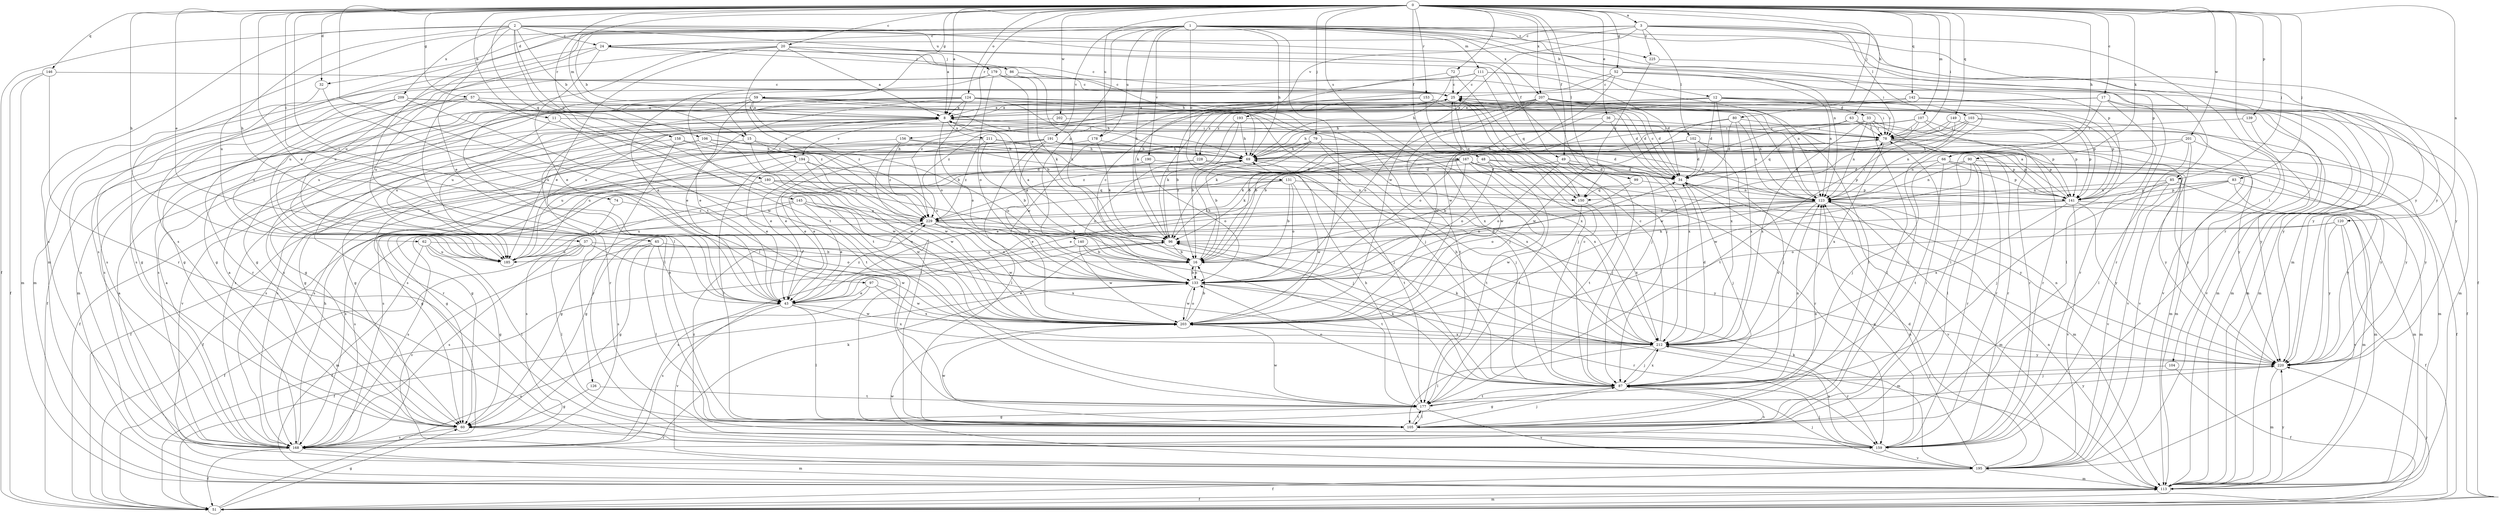strict digraph  {
0;
1;
2;
3;
8;
11;
12;
15;
16;
17;
20;
24;
25;
32;
33;
34;
36;
37;
43;
48;
49;
51;
52;
57;
59;
60;
62;
63;
65;
66;
69;
72;
74;
78;
79;
80;
83;
85;
86;
87;
90;
96;
97;
99;
102;
103;
104;
105;
106;
107;
111;
113;
120;
123;
124;
126;
131;
133;
139;
140;
141;
142;
145;
146;
149;
150;
153;
156;
158;
159;
167;
168;
177;
178;
179;
180;
185;
190;
191;
193;
194;
195;
201;
202;
203;
207;
209;
211;
212;
220;
225;
228;
229;
0 -> 3  [label=a];
0 -> 8  [label=a];
0 -> 11  [label=b];
0 -> 17  [label=c];
0 -> 20  [label=c];
0 -> 32  [label=d];
0 -> 36  [label=e];
0 -> 37  [label=e];
0 -> 43  [label=e];
0 -> 48  [label=f];
0 -> 49  [label=f];
0 -> 52  [label=g];
0 -> 57  [label=g];
0 -> 59  [label=g];
0 -> 62  [label=h];
0 -> 63  [label=h];
0 -> 65  [label=h];
0 -> 66  [label=h];
0 -> 72  [label=i];
0 -> 74  [label=i];
0 -> 78  [label=i];
0 -> 79  [label=j];
0 -> 80  [label=j];
0 -> 83  [label=j];
0 -> 85  [label=j];
0 -> 90  [label=k];
0 -> 97  [label=l];
0 -> 99  [label=l];
0 -> 106  [label=m];
0 -> 107  [label=m];
0 -> 120  [label=n];
0 -> 124  [label=o];
0 -> 139  [label=p];
0 -> 142  [label=q];
0 -> 145  [label=q];
0 -> 146  [label=q];
0 -> 149  [label=q];
0 -> 153  [label=r];
0 -> 156  [label=r];
0 -> 158  [label=r];
0 -> 159  [label=r];
0 -> 167  [label=s];
0 -> 177  [label=t];
0 -> 178  [label=u];
0 -> 201  [label=w];
0 -> 202  [label=w];
0 -> 207  [label=x];
1 -> 12  [label=b];
1 -> 15  [label=b];
1 -> 24  [label=c];
1 -> 32  [label=d];
1 -> 69  [label=h];
1 -> 96  [label=k];
1 -> 111  [label=m];
1 -> 113  [label=m];
1 -> 123  [label=n];
1 -> 126  [label=o];
1 -> 131  [label=o];
1 -> 140  [label=p];
1 -> 141  [label=p];
1 -> 168  [label=s];
1 -> 178  [label=u];
1 -> 190  [label=v];
1 -> 191  [label=v];
1 -> 203  [label=w];
1 -> 207  [label=x];
1 -> 220  [label=y];
1 -> 225  [label=z];
2 -> 8  [label=a];
2 -> 15  [label=b];
2 -> 24  [label=c];
2 -> 43  [label=e];
2 -> 49  [label=f];
2 -> 51  [label=f];
2 -> 113  [label=m];
2 -> 177  [label=t];
2 -> 179  [label=u];
2 -> 180  [label=u];
2 -> 185  [label=u];
2 -> 209  [label=x];
2 -> 220  [label=y];
3 -> 24  [label=c];
3 -> 85  [label=j];
3 -> 102  [label=l];
3 -> 103  [label=l];
3 -> 104  [label=l];
3 -> 141  [label=p];
3 -> 168  [label=s];
3 -> 185  [label=u];
3 -> 193  [label=v];
3 -> 203  [label=w];
3 -> 225  [label=z];
8 -> 78  [label=i];
8 -> 105  [label=l];
8 -> 133  [label=o];
8 -> 159  [label=r];
8 -> 194  [label=v];
8 -> 211  [label=x];
11 -> 78  [label=i];
11 -> 177  [label=t];
11 -> 185  [label=u];
12 -> 33  [label=d];
12 -> 34  [label=d];
12 -> 60  [label=g];
12 -> 105  [label=l];
12 -> 113  [label=m];
12 -> 141  [label=p];
12 -> 185  [label=u];
12 -> 212  [label=x];
12 -> 228  [label=z];
15 -> 60  [label=g];
15 -> 194  [label=v];
15 -> 203  [label=w];
15 -> 212  [label=x];
16 -> 8  [label=a];
16 -> 25  [label=c];
16 -> 69  [label=h];
16 -> 123  [label=n];
16 -> 133  [label=o];
17 -> 8  [label=a];
17 -> 105  [label=l];
17 -> 113  [label=m];
17 -> 159  [label=r];
17 -> 220  [label=y];
17 -> 228  [label=z];
17 -> 229  [label=z];
20 -> 8  [label=a];
20 -> 43  [label=e];
20 -> 78  [label=i];
20 -> 86  [label=j];
20 -> 105  [label=l];
20 -> 185  [label=u];
20 -> 212  [label=x];
20 -> 229  [label=z];
24 -> 25  [label=c];
24 -> 43  [label=e];
24 -> 69  [label=h];
24 -> 86  [label=j];
24 -> 168  [label=s];
24 -> 185  [label=u];
25 -> 8  [label=a];
25 -> 123  [label=n];
25 -> 150  [label=q];
25 -> 203  [label=w];
32 -> 105  [label=l];
32 -> 168  [label=s];
33 -> 78  [label=i];
33 -> 105  [label=l];
33 -> 123  [label=n];
33 -> 133  [label=o];
33 -> 141  [label=p];
33 -> 159  [label=r];
33 -> 212  [label=x];
34 -> 25  [label=c];
34 -> 87  [label=j];
34 -> 113  [label=m];
34 -> 123  [label=n];
36 -> 78  [label=i];
36 -> 168  [label=s];
36 -> 203  [label=w];
36 -> 212  [label=x];
37 -> 51  [label=f];
37 -> 105  [label=l];
37 -> 133  [label=o];
37 -> 168  [label=s];
37 -> 185  [label=u];
37 -> 203  [label=w];
43 -> 105  [label=l];
43 -> 168  [label=s];
43 -> 195  [label=v];
43 -> 203  [label=w];
43 -> 212  [label=x];
43 -> 229  [label=z];
48 -> 34  [label=d];
48 -> 43  [label=e];
48 -> 133  [label=o];
48 -> 177  [label=t];
48 -> 220  [label=y];
49 -> 34  [label=d];
49 -> 51  [label=f];
49 -> 87  [label=j];
49 -> 133  [label=o];
49 -> 177  [label=t];
49 -> 220  [label=y];
51 -> 60  [label=g];
51 -> 113  [label=m];
51 -> 133  [label=o];
51 -> 220  [label=y];
52 -> 25  [label=c];
52 -> 96  [label=k];
52 -> 123  [label=n];
52 -> 159  [label=r];
52 -> 203  [label=w];
52 -> 220  [label=y];
57 -> 8  [label=a];
57 -> 16  [label=b];
57 -> 60  [label=g];
57 -> 105  [label=l];
57 -> 168  [label=s];
57 -> 229  [label=z];
59 -> 8  [label=a];
59 -> 34  [label=d];
59 -> 43  [label=e];
59 -> 51  [label=f];
59 -> 69  [label=h];
59 -> 87  [label=j];
59 -> 168  [label=s];
59 -> 185  [label=u];
59 -> 212  [label=x];
59 -> 229  [label=z];
60 -> 8  [label=a];
60 -> 159  [label=r];
60 -> 168  [label=s];
62 -> 60  [label=g];
62 -> 105  [label=l];
62 -> 113  [label=m];
62 -> 185  [label=u];
62 -> 212  [label=x];
63 -> 69  [label=h];
63 -> 78  [label=i];
63 -> 150  [label=q];
63 -> 195  [label=v];
65 -> 16  [label=b];
65 -> 43  [label=e];
65 -> 60  [label=g];
65 -> 105  [label=l];
65 -> 195  [label=v];
66 -> 34  [label=d];
66 -> 51  [label=f];
66 -> 87  [label=j];
66 -> 141  [label=p];
66 -> 177  [label=t];
66 -> 220  [label=y];
69 -> 34  [label=d];
69 -> 78  [label=i];
69 -> 133  [label=o];
72 -> 25  [label=c];
72 -> 69  [label=h];
72 -> 87  [label=j];
72 -> 229  [label=z];
74 -> 185  [label=u];
74 -> 229  [label=z];
78 -> 69  [label=h];
78 -> 96  [label=k];
78 -> 113  [label=m];
78 -> 141  [label=p];
78 -> 195  [label=v];
78 -> 212  [label=x];
78 -> 220  [label=y];
79 -> 16  [label=b];
79 -> 43  [label=e];
79 -> 69  [label=h];
79 -> 87  [label=j];
79 -> 159  [label=r];
79 -> 212  [label=x];
79 -> 229  [label=z];
80 -> 34  [label=d];
80 -> 78  [label=i];
80 -> 96  [label=k];
80 -> 123  [label=n];
80 -> 203  [label=w];
80 -> 212  [label=x];
83 -> 43  [label=e];
83 -> 113  [label=m];
83 -> 123  [label=n];
83 -> 141  [label=p];
83 -> 220  [label=y];
85 -> 87  [label=j];
85 -> 113  [label=m];
85 -> 123  [label=n];
85 -> 141  [label=p];
85 -> 195  [label=v];
86 -> 25  [label=c];
86 -> 96  [label=k];
86 -> 168  [label=s];
87 -> 25  [label=c];
87 -> 60  [label=g];
87 -> 96  [label=k];
87 -> 123  [label=n];
87 -> 133  [label=o];
87 -> 168  [label=s];
87 -> 177  [label=t];
87 -> 212  [label=x];
90 -> 34  [label=d];
90 -> 105  [label=l];
90 -> 123  [label=n];
90 -> 159  [label=r];
90 -> 203  [label=w];
90 -> 220  [label=y];
96 -> 8  [label=a];
96 -> 16  [label=b];
96 -> 25  [label=c];
96 -> 168  [label=s];
96 -> 185  [label=u];
97 -> 43  [label=e];
97 -> 51  [label=f];
97 -> 203  [label=w];
97 -> 212  [label=x];
99 -> 43  [label=e];
99 -> 113  [label=m];
99 -> 150  [label=q];
102 -> 34  [label=d];
102 -> 69  [label=h];
102 -> 87  [label=j];
102 -> 141  [label=p];
102 -> 185  [label=u];
103 -> 16  [label=b];
103 -> 78  [label=i];
103 -> 141  [label=p];
103 -> 177  [label=t];
103 -> 220  [label=y];
104 -> 51  [label=f];
104 -> 87  [label=j];
105 -> 78  [label=i];
105 -> 87  [label=j];
105 -> 123  [label=n];
105 -> 177  [label=t];
105 -> 203  [label=w];
106 -> 60  [label=g];
106 -> 69  [label=h];
106 -> 113  [label=m];
106 -> 159  [label=r];
106 -> 203  [label=w];
107 -> 16  [label=b];
107 -> 60  [label=g];
107 -> 78  [label=i];
107 -> 141  [label=p];
107 -> 159  [label=r];
107 -> 203  [label=w];
111 -> 25  [label=c];
111 -> 34  [label=d];
111 -> 43  [label=e];
111 -> 123  [label=n];
111 -> 150  [label=q];
111 -> 185  [label=u];
113 -> 51  [label=f];
113 -> 123  [label=n];
113 -> 220  [label=y];
120 -> 51  [label=f];
120 -> 96  [label=k];
120 -> 133  [label=o];
120 -> 195  [label=v];
120 -> 220  [label=y];
123 -> 25  [label=c];
123 -> 60  [label=g];
123 -> 78  [label=i];
123 -> 113  [label=m];
123 -> 133  [label=o];
123 -> 168  [label=s];
123 -> 195  [label=v];
123 -> 212  [label=x];
123 -> 229  [label=z];
124 -> 8  [label=a];
124 -> 43  [label=e];
124 -> 69  [label=h];
124 -> 78  [label=i];
124 -> 87  [label=j];
124 -> 113  [label=m];
124 -> 133  [label=o];
124 -> 141  [label=p];
124 -> 168  [label=s];
124 -> 185  [label=u];
126 -> 60  [label=g];
126 -> 177  [label=t];
131 -> 16  [label=b];
131 -> 60  [label=g];
131 -> 133  [label=o];
131 -> 141  [label=p];
131 -> 168  [label=s];
131 -> 203  [label=w];
131 -> 220  [label=y];
133 -> 16  [label=b];
133 -> 34  [label=d];
133 -> 43  [label=e];
133 -> 113  [label=m];
133 -> 159  [label=r];
133 -> 203  [label=w];
139 -> 78  [label=i];
139 -> 195  [label=v];
140 -> 16  [label=b];
140 -> 51  [label=f];
140 -> 177  [label=t];
140 -> 203  [label=w];
141 -> 8  [label=a];
141 -> 60  [label=g];
141 -> 113  [label=m];
141 -> 195  [label=v];
141 -> 212  [label=x];
141 -> 220  [label=y];
141 -> 229  [label=z];
142 -> 8  [label=a];
142 -> 105  [label=l];
142 -> 113  [label=m];
142 -> 203  [label=w];
145 -> 16  [label=b];
145 -> 43  [label=e];
145 -> 133  [label=o];
145 -> 168  [label=s];
145 -> 185  [label=u];
145 -> 229  [label=z];
146 -> 25  [label=c];
146 -> 51  [label=f];
146 -> 113  [label=m];
146 -> 159  [label=r];
149 -> 16  [label=b];
149 -> 51  [label=f];
149 -> 78  [label=i];
149 -> 123  [label=n];
150 -> 25  [label=c];
150 -> 203  [label=w];
150 -> 212  [label=x];
153 -> 8  [label=a];
153 -> 16  [label=b];
153 -> 34  [label=d];
153 -> 60  [label=g];
153 -> 78  [label=i];
153 -> 87  [label=j];
153 -> 113  [label=m];
153 -> 168  [label=s];
156 -> 34  [label=d];
156 -> 69  [label=h];
156 -> 168  [label=s];
156 -> 203  [label=w];
156 -> 229  [label=z];
158 -> 51  [label=f];
158 -> 69  [label=h];
158 -> 133  [label=o];
158 -> 159  [label=r];
159 -> 87  [label=j];
159 -> 123  [label=n];
159 -> 195  [label=v];
159 -> 212  [label=x];
159 -> 229  [label=z];
167 -> 16  [label=b];
167 -> 34  [label=d];
167 -> 60  [label=g];
167 -> 96  [label=k];
167 -> 141  [label=p];
167 -> 159  [label=r];
167 -> 177  [label=t];
167 -> 220  [label=y];
167 -> 229  [label=z];
168 -> 8  [label=a];
168 -> 51  [label=f];
168 -> 69  [label=h];
168 -> 96  [label=k];
168 -> 113  [label=m];
177 -> 60  [label=g];
177 -> 69  [label=h];
177 -> 105  [label=l];
177 -> 195  [label=v];
177 -> 203  [label=w];
177 -> 220  [label=y];
178 -> 69  [label=h];
178 -> 96  [label=k];
178 -> 168  [label=s];
179 -> 16  [label=b];
179 -> 25  [label=c];
179 -> 96  [label=k];
179 -> 113  [label=m];
179 -> 133  [label=o];
179 -> 177  [label=t];
179 -> 220  [label=y];
180 -> 51  [label=f];
180 -> 60  [label=g];
180 -> 87  [label=j];
180 -> 123  [label=n];
180 -> 150  [label=q];
180 -> 168  [label=s];
180 -> 203  [label=w];
190 -> 34  [label=d];
190 -> 43  [label=e];
190 -> 133  [label=o];
191 -> 69  [label=h];
191 -> 105  [label=l];
191 -> 123  [label=n];
191 -> 133  [label=o];
191 -> 141  [label=p];
191 -> 159  [label=r];
191 -> 168  [label=s];
191 -> 185  [label=u];
191 -> 195  [label=v];
193 -> 16  [label=b];
193 -> 69  [label=h];
193 -> 78  [label=i];
193 -> 96  [label=k];
194 -> 34  [label=d];
194 -> 43  [label=e];
194 -> 105  [label=l];
194 -> 203  [label=w];
194 -> 229  [label=z];
195 -> 8  [label=a];
195 -> 34  [label=d];
195 -> 51  [label=f];
195 -> 87  [label=j];
195 -> 96  [label=k];
195 -> 113  [label=m];
195 -> 123  [label=n];
195 -> 203  [label=w];
201 -> 69  [label=h];
201 -> 105  [label=l];
201 -> 113  [label=m];
201 -> 123  [label=n];
201 -> 195  [label=v];
202 -> 78  [label=i];
202 -> 168  [label=s];
203 -> 16  [label=b];
203 -> 133  [label=o];
203 -> 212  [label=x];
207 -> 8  [label=a];
207 -> 34  [label=d];
207 -> 69  [label=h];
207 -> 87  [label=j];
207 -> 105  [label=l];
207 -> 113  [label=m];
207 -> 123  [label=n];
207 -> 133  [label=o];
207 -> 177  [label=t];
207 -> 185  [label=u];
209 -> 8  [label=a];
209 -> 60  [label=g];
209 -> 159  [label=r];
209 -> 185  [label=u];
209 -> 203  [label=w];
209 -> 212  [label=x];
211 -> 16  [label=b];
211 -> 43  [label=e];
211 -> 69  [label=h];
211 -> 87  [label=j];
211 -> 229  [label=z];
212 -> 25  [label=c];
212 -> 34  [label=d];
212 -> 69  [label=h];
212 -> 87  [label=j];
212 -> 96  [label=k];
212 -> 105  [label=l];
212 -> 159  [label=r];
212 -> 220  [label=y];
220 -> 87  [label=j];
220 -> 113  [label=m];
220 -> 123  [label=n];
225 -> 51  [label=f];
225 -> 150  [label=q];
228 -> 34  [label=d];
228 -> 43  [label=e];
228 -> 168  [label=s];
228 -> 177  [label=t];
229 -> 96  [label=k];
229 -> 133  [label=o];
229 -> 168  [label=s];
229 -> 203  [label=w];
229 -> 220  [label=y];
}
